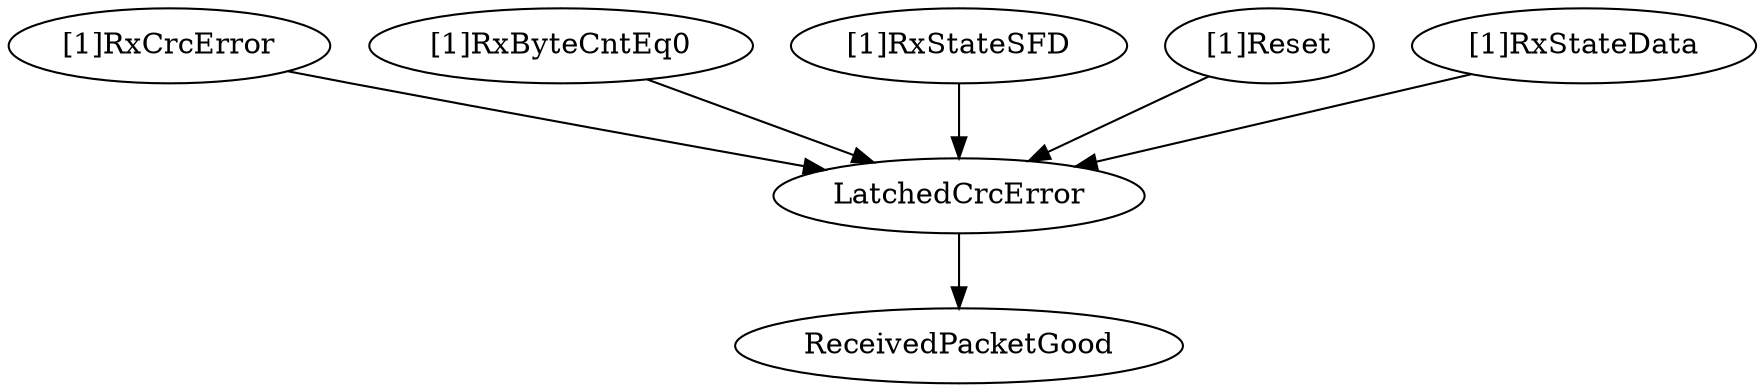strict digraph "" {
	ReceivedPacketGood	 [complexity=0,
		importance=0.0298442783004,
		rank=0.0];
	LatchedCrcError	 [complexity=2,
		importance=0.0616120262857,
		rank=0.0308060131429];
	LatchedCrcError -> ReceivedPacketGood;
	"[1]RxCrcError"	 [complexity=5,
		importance=0.0755722449376,
		rank=0.0151144489875];
	"[1]RxCrcError" -> LatchedCrcError;
	"[1]RxByteCntEq0"	 [complexity=5,
		importance=0.0755722449376,
		rank=0.0151144489875];
	"[1]RxByteCntEq0" -> LatchedCrcError;
	"[1]RxStateSFD"	 [complexity=3,
		importance=0.137184271223,
		rank=0.0457280904078];
	"[1]RxStateSFD" -> LatchedCrcError;
	"[1]Reset"	 [complexity=3,
		importance=0.198796297509,
		rank=0.066265432503];
	"[1]Reset" -> LatchedCrcError;
	"[1]RxStateData"	 [complexity=3,
		importance=0.0755722449376,
		rank=0.0251907483125];
	"[1]RxStateData" -> LatchedCrcError;
}
